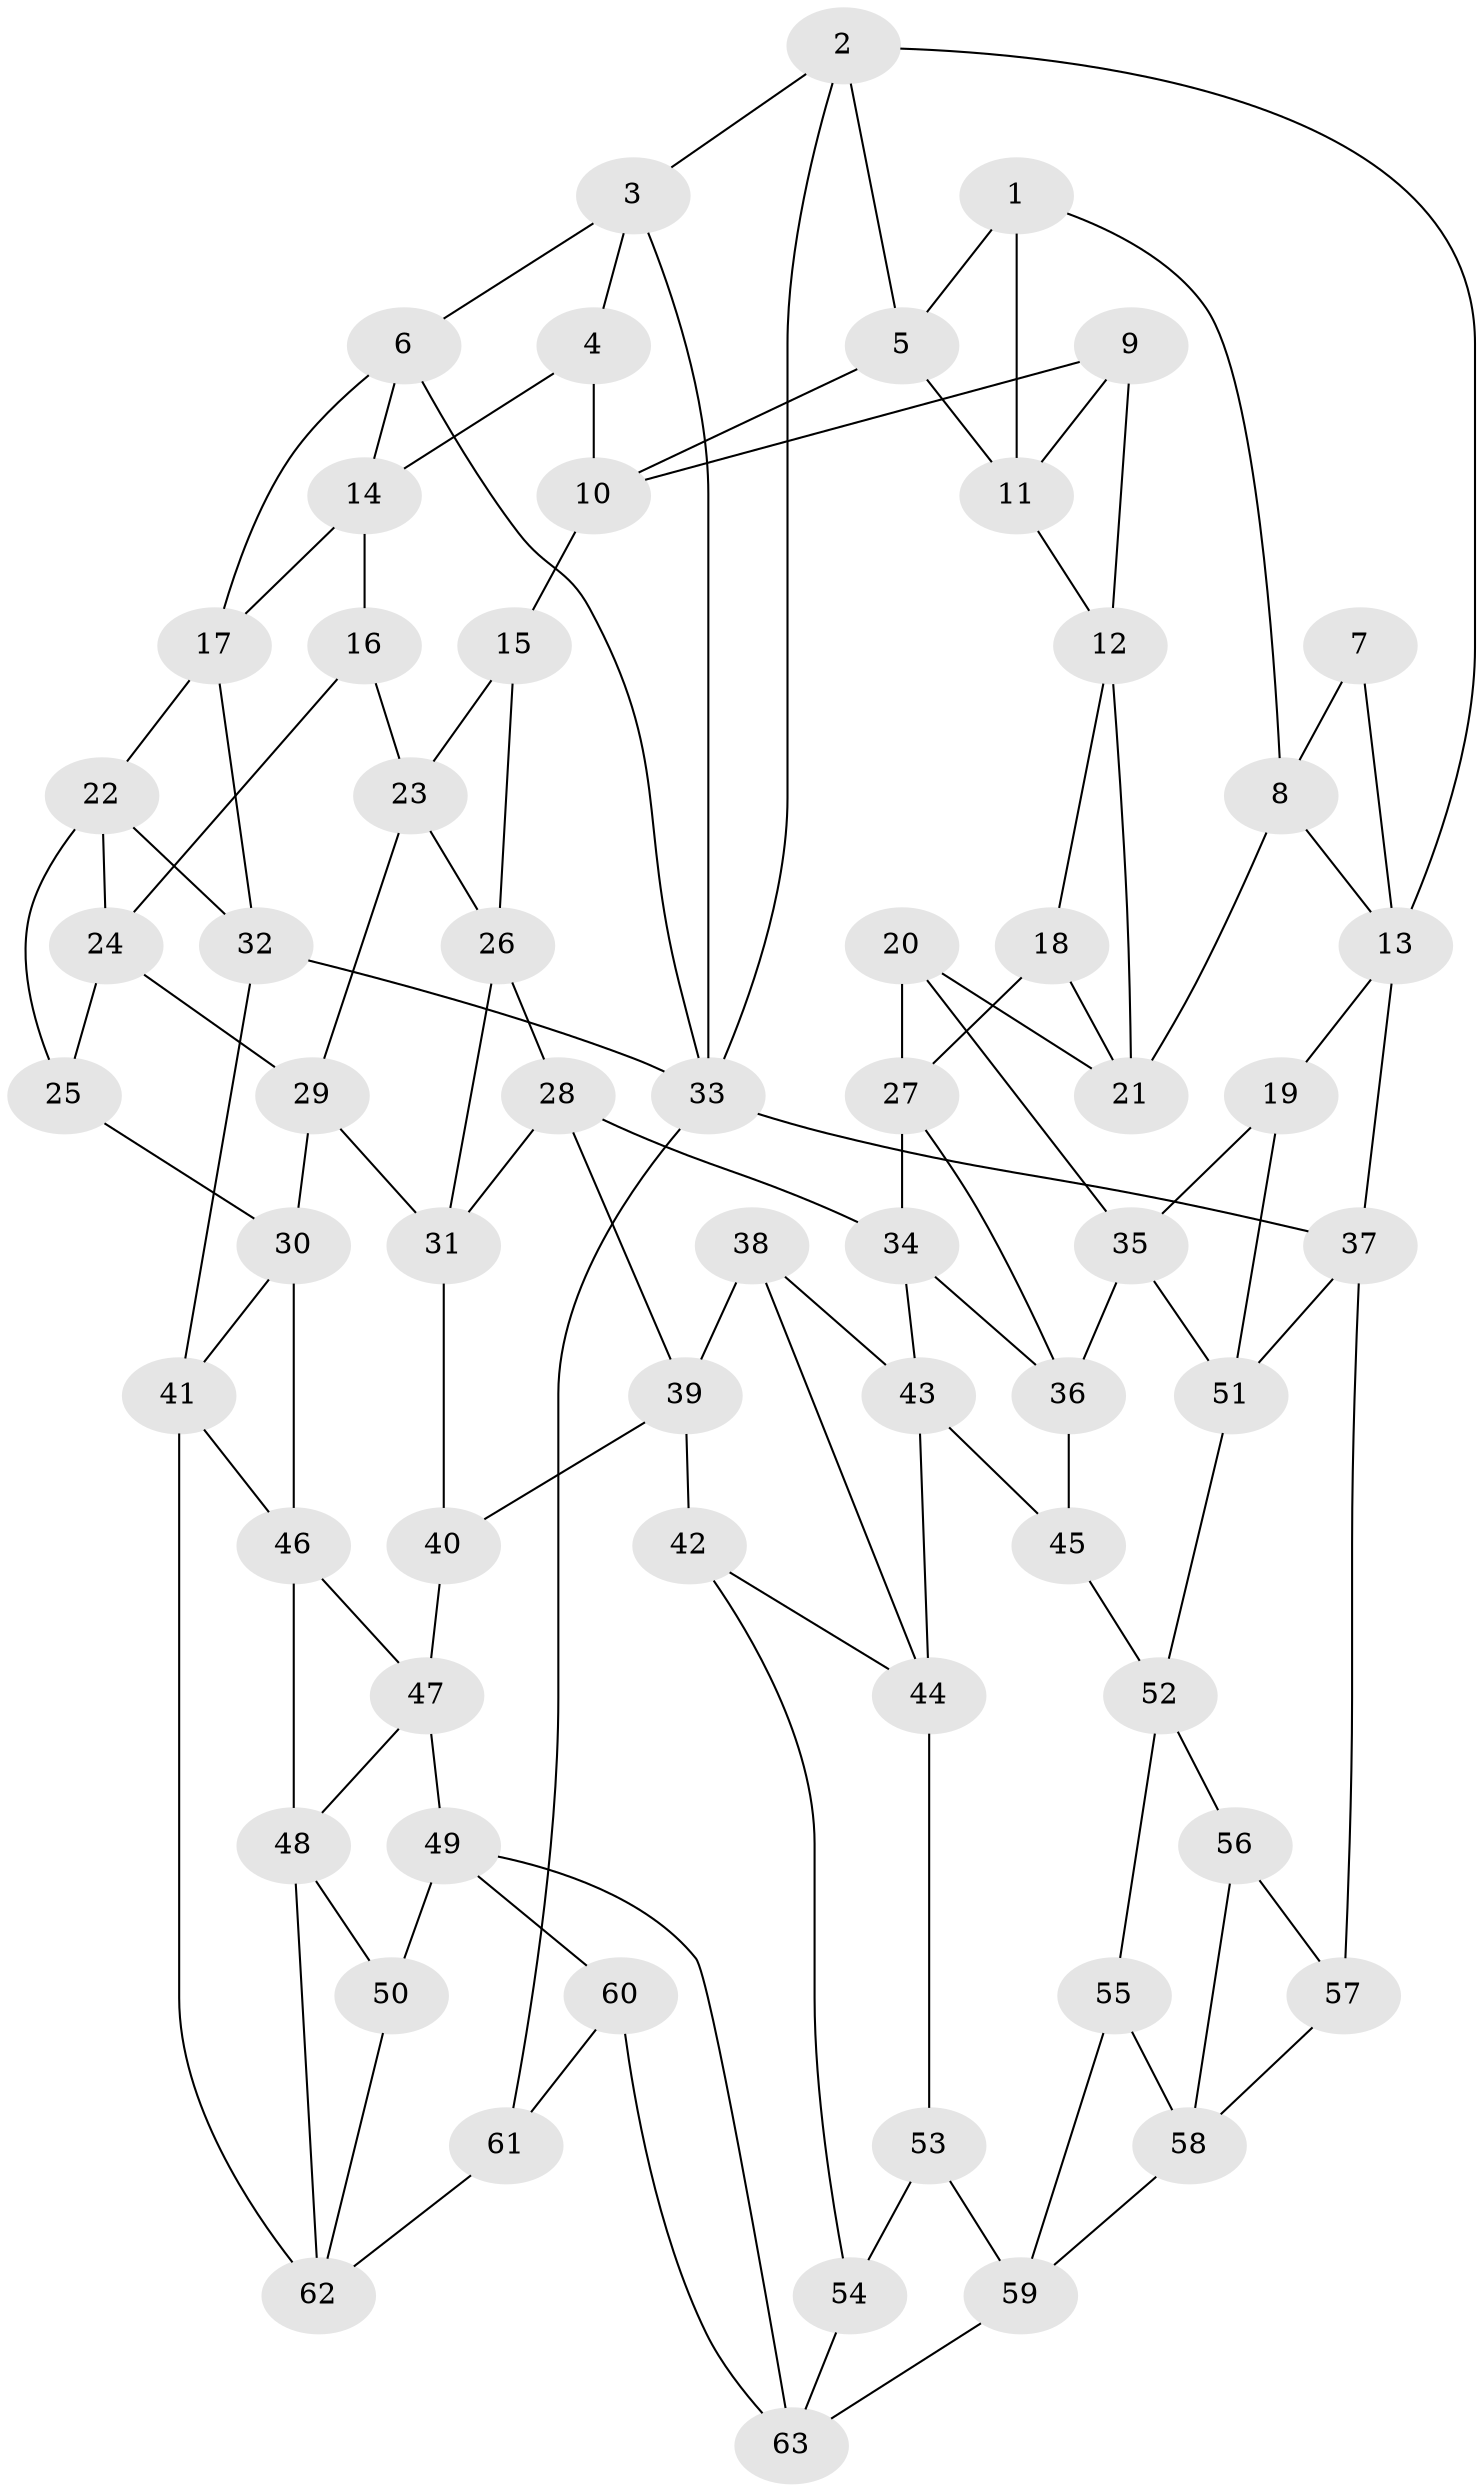 // original degree distribution, {3: 0.016, 5: 0.512, 4: 0.248, 6: 0.224}
// Generated by graph-tools (version 1.1) at 2025/03/03/09/25 03:03:19]
// undirected, 63 vertices, 116 edges
graph export_dot {
graph [start="1"]
  node [color=gray90,style=filled];
  1;
  2;
  3;
  4;
  5;
  6;
  7;
  8;
  9;
  10;
  11;
  12;
  13;
  14;
  15;
  16;
  17;
  18;
  19;
  20;
  21;
  22;
  23;
  24;
  25;
  26;
  27;
  28;
  29;
  30;
  31;
  32;
  33;
  34;
  35;
  36;
  37;
  38;
  39;
  40;
  41;
  42;
  43;
  44;
  45;
  46;
  47;
  48;
  49;
  50;
  51;
  52;
  53;
  54;
  55;
  56;
  57;
  58;
  59;
  60;
  61;
  62;
  63;
  1 -- 5 [weight=1.0];
  1 -- 8 [weight=1.0];
  1 -- 11 [weight=1.0];
  2 -- 3 [weight=1.0];
  2 -- 5 [weight=1.0];
  2 -- 13 [weight=1.0];
  2 -- 33 [weight=1.0];
  3 -- 4 [weight=1.0];
  3 -- 6 [weight=1.0];
  3 -- 33 [weight=1.0];
  4 -- 10 [weight=1.0];
  4 -- 14 [weight=1.0];
  5 -- 10 [weight=1.0];
  5 -- 11 [weight=1.0];
  6 -- 14 [weight=1.0];
  6 -- 17 [weight=1.0];
  6 -- 33 [weight=1.0];
  7 -- 8 [weight=1.0];
  7 -- 13 [weight=2.0];
  8 -- 13 [weight=1.0];
  8 -- 21 [weight=1.0];
  9 -- 10 [weight=1.0];
  9 -- 11 [weight=1.0];
  9 -- 12 [weight=1.0];
  10 -- 15 [weight=1.0];
  11 -- 12 [weight=1.0];
  12 -- 18 [weight=1.0];
  12 -- 21 [weight=1.0];
  13 -- 19 [weight=1.0];
  13 -- 37 [weight=1.0];
  14 -- 16 [weight=1.0];
  14 -- 17 [weight=1.0];
  15 -- 23 [weight=1.0];
  15 -- 26 [weight=1.0];
  16 -- 23 [weight=1.0];
  16 -- 24 [weight=1.0];
  17 -- 22 [weight=1.0];
  17 -- 32 [weight=1.0];
  18 -- 21 [weight=1.0];
  18 -- 27 [weight=1.0];
  19 -- 35 [weight=1.0];
  19 -- 51 [weight=1.0];
  20 -- 21 [weight=1.0];
  20 -- 27 [weight=1.0];
  20 -- 35 [weight=1.0];
  22 -- 24 [weight=1.0];
  22 -- 25 [weight=1.0];
  22 -- 32 [weight=1.0];
  23 -- 26 [weight=1.0];
  23 -- 29 [weight=1.0];
  24 -- 25 [weight=1.0];
  24 -- 29 [weight=1.0];
  25 -- 30 [weight=1.0];
  26 -- 28 [weight=1.0];
  26 -- 31 [weight=1.0];
  27 -- 34 [weight=1.0];
  27 -- 36 [weight=1.0];
  28 -- 31 [weight=1.0];
  28 -- 34 [weight=1.0];
  28 -- 39 [weight=1.0];
  29 -- 30 [weight=1.0];
  29 -- 31 [weight=1.0];
  30 -- 41 [weight=1.0];
  30 -- 46 [weight=1.0];
  31 -- 40 [weight=1.0];
  32 -- 33 [weight=1.0];
  32 -- 41 [weight=1.0];
  33 -- 37 [weight=1.0];
  33 -- 61 [weight=1.0];
  34 -- 36 [weight=1.0];
  34 -- 43 [weight=1.0];
  35 -- 36 [weight=1.0];
  35 -- 51 [weight=1.0];
  36 -- 45 [weight=1.0];
  37 -- 51 [weight=1.0];
  37 -- 57 [weight=2.0];
  38 -- 39 [weight=1.0];
  38 -- 43 [weight=1.0];
  38 -- 44 [weight=1.0];
  39 -- 40 [weight=1.0];
  39 -- 42 [weight=1.0];
  40 -- 47 [weight=1.0];
  41 -- 46 [weight=1.0];
  41 -- 62 [weight=1.0];
  42 -- 44 [weight=1.0];
  42 -- 54 [weight=1.0];
  43 -- 44 [weight=1.0];
  43 -- 45 [weight=1.0];
  44 -- 53 [weight=1.0];
  45 -- 52 [weight=1.0];
  46 -- 47 [weight=1.0];
  46 -- 48 [weight=1.0];
  47 -- 48 [weight=1.0];
  47 -- 49 [weight=1.0];
  48 -- 50 [weight=1.0];
  48 -- 62 [weight=1.0];
  49 -- 50 [weight=1.0];
  49 -- 60 [weight=1.0];
  49 -- 63 [weight=1.0];
  50 -- 62 [weight=1.0];
  51 -- 52 [weight=1.0];
  52 -- 55 [weight=1.0];
  52 -- 56 [weight=1.0];
  53 -- 54 [weight=1.0];
  53 -- 59 [weight=1.0];
  54 -- 63 [weight=2.0];
  55 -- 58 [weight=1.0];
  55 -- 59 [weight=1.0];
  56 -- 57 [weight=2.0];
  56 -- 58 [weight=1.0];
  57 -- 58 [weight=1.0];
  58 -- 59 [weight=1.0];
  59 -- 63 [weight=1.0];
  60 -- 61 [weight=1.0];
  60 -- 63 [weight=2.0];
  61 -- 62 [weight=1.0];
}
